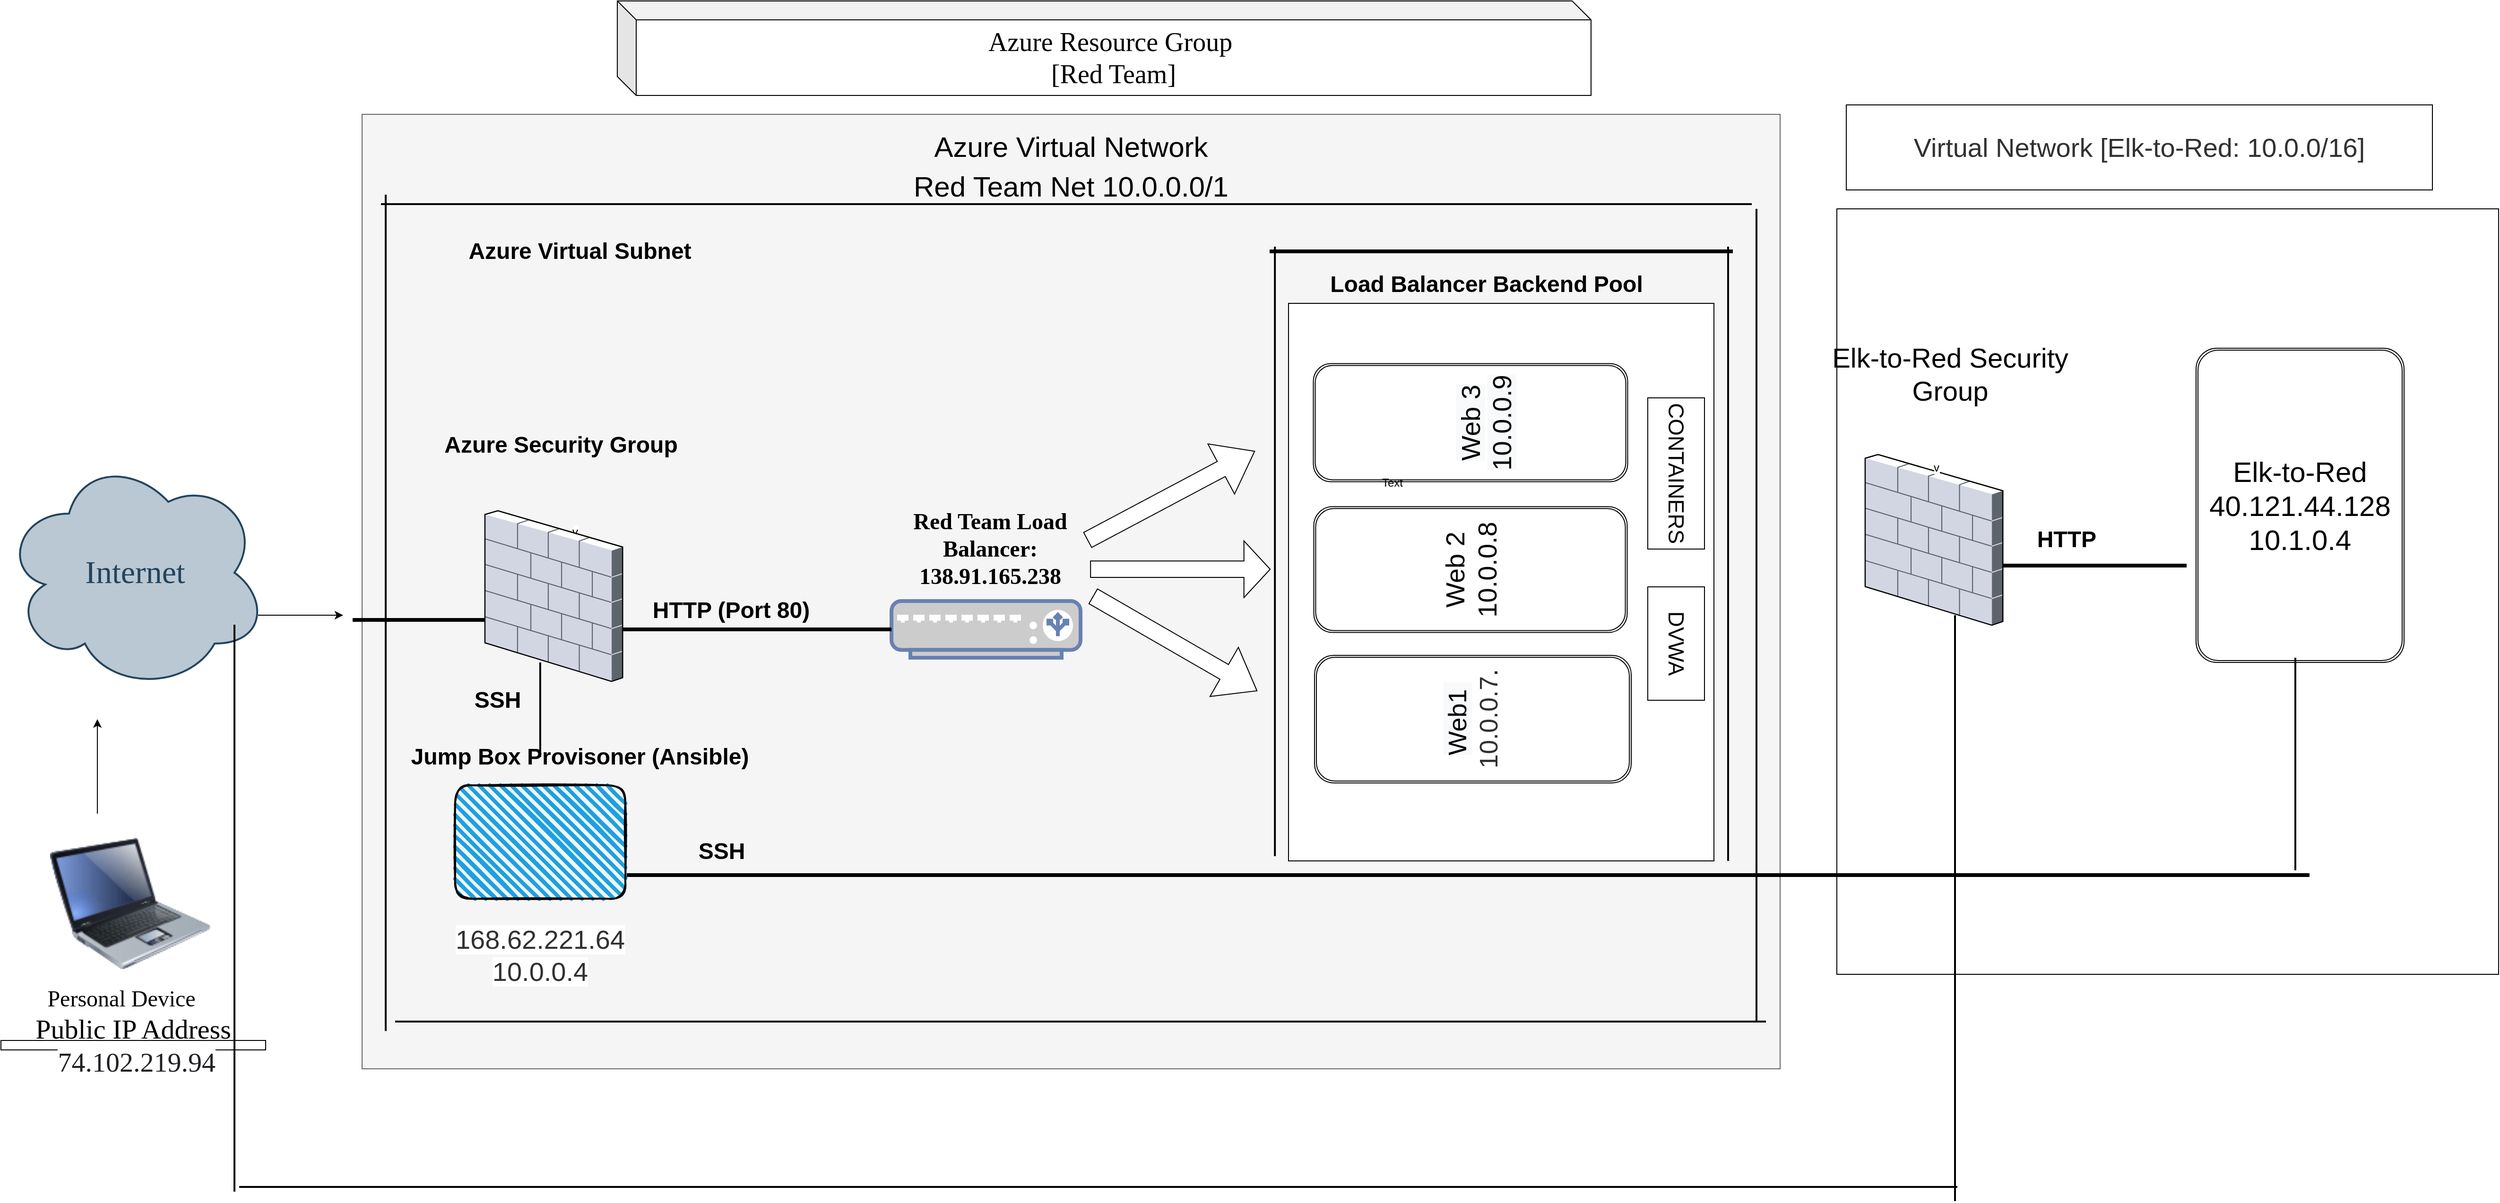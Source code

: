 <mxfile version="14.5.3" type="device"><diagram id="a45cf8ec-cd66-6f27-3ac3-be6e809c9e4a" name="Page-1"><mxGraphModel dx="2966" dy="1657" grid="1" gridSize="10" guides="1" tooltips="1" connect="1" arrows="1" fold="1" page="1" pageScale="1" pageWidth="1200" pageHeight="1920" background="#ffffff" math="0" shadow="0"><root><mxCell id="0"/><mxCell id="1" parent="0"/><mxCell id="CEYHISOgS9lQhC3bCzKc-223" value="" style="shape=ext;double=1;rounded=0;whiteSpace=wrap;html=1;" vertex="1" parent="1"><mxGeometry x="1300" y="1200" width="350" height="510" as="geometry"/></mxCell><mxCell id="CEYHISOgS9lQhC3bCzKc-215" value="" style="rounded=0;whiteSpace=wrap;html=1;" vertex="1" parent="1"><mxGeometry x="1290" y="1020" width="960" height="600" as="geometry"/></mxCell><mxCell id="CEYHISOgS9lQhC3bCzKc-220" value="" style="rounded=0;whiteSpace=wrap;html=1;" vertex="1" parent="1"><mxGeometry x="1320" y="1190" width="310" height="330" as="geometry"/></mxCell><mxCell id="CEYHISOgS9lQhC3bCzKc-205" value="" style="rounded=0;whiteSpace=wrap;html=1;" vertex="1" parent="1"><mxGeometry x="890" y="820" width="1400" height="970" as="geometry"/></mxCell><mxCell id="113" value="" style="image;html=1;image=img/lib/clip_art/computers/Laptop_128x128.png;shadow=0;strokeColor=#000000;fillColor=#FFFFFF;gradientColor=none;fontSize=18;fontColor=#F08705;fontStyle=0" parent="1" vertex="1"><mxGeometry x="510" y="1560" width="170" height="150" as="geometry"/></mxCell><mxCell id="CEYHISOgS9lQhC3bCzKc-173" value="&lt;font style=&quot;font-size: 34px&quot; face=&quot;Times New Roman&quot;&gt;Internet&lt;/font&gt;" style="ellipse;shape=cloud;whiteSpace=wrap;html=1;shadow=0;strokeColor=#23445D;fillColor=#BAC8D3;gradientColor=none;fontSize=18;fontColor=#23445D;gradientDirection=north;fontStyle=0;strokeWidth=2;" vertex="1" parent="1"><mxGeometry x="460" y="1160" width="280" height="250" as="geometry"/></mxCell><mxCell id="CEYHISOgS9lQhC3bCzKc-174" value="&lt;font style=&quot;font-size: 24px&quot; face=&quot;Times New Roman&quot;&gt;Personal Device&lt;br&gt;&amp;nbsp;&lt;/font&gt;" style="text;html=1;align=center;verticalAlign=middle;resizable=0;points=[];autosize=1;" vertex="1" parent="1"><mxGeometry x="500" y="1730" width="170" height="40" as="geometry"/></mxCell><mxCell id="CEYHISOgS9lQhC3bCzKc-179" value="" style="endArrow=classic;html=1;" edge="1" parent="1"><mxGeometry width="50" height="50" relative="1" as="geometry"><mxPoint x="730" y="1330" as="sourcePoint"/><mxPoint x="820" y="1330" as="targetPoint"/></mxGeometry></mxCell><mxCell id="CEYHISOgS9lQhC3bCzKc-183" value="&lt;span style=&quot;color: rgb(51 , 51 , 51) ; font-family: &amp;#34;times new roman&amp;#34; ; font-size: 24px&quot;&gt;&amp;nbsp;&lt;br&gt;&lt;br&gt;&lt;br&gt;&lt;br&gt;&lt;br&gt;&lt;br&gt;&lt;br&gt;&lt;br&gt;&lt;br&gt;&lt;br&gt;&lt;br&gt;&lt;br&gt;&lt;br&gt;&lt;/span&gt;" style="rounded=0;whiteSpace=wrap;html=1;" vertex="1" parent="1"><mxGeometry x="2400" y="900" width="700" height="810" as="geometry"/></mxCell><mxCell id="CEYHISOgS9lQhC3bCzKc-172" value="&lt;span id=&quot;docs-internal-guid-e092f274-7fff-8ccf-8880-5c97ae8e99b5&quot; style=&quot;font-size: 30px&quot;&gt;&lt;br&gt;&lt;p dir=&quot;ltr&quot; style=&quot;line-height: 1.38 ; margin-top: 0pt ; margin-bottom: 0pt&quot;&gt;&lt;span style=&quot;font-family: &amp;#34;arial&amp;#34; ; color: rgb(0 , 0 , 0) ; background-color: transparent ; vertical-align: baseline&quot;&gt;Azure Virtual Network&lt;/span&gt;&lt;/p&gt;&lt;p dir=&quot;ltr&quot; style=&quot;line-height: 1.38 ; margin-top: 0pt ; margin-bottom: 0pt&quot;&gt;&lt;span style=&quot;font-family: &amp;#34;arial&amp;#34; ; color: rgb(0 , 0 , 0) ; background-color: transparent ; vertical-align: baseline&quot;&gt;Red Team Net 10.0.0.0/1&lt;/span&gt;&lt;/p&gt;&lt;div&gt;&lt;span style=&quot;font-family: &amp;#34;arial&amp;#34; ; color: rgb(0 , 0 , 0) ; background-color: transparent ; vertical-align: baseline&quot;&gt;&lt;br&gt;&lt;/span&gt;&lt;/div&gt;&lt;div&gt;&lt;br&gt;&lt;/div&gt;&lt;div&gt;&lt;br&gt;&lt;/div&gt;&lt;div&gt;&lt;br&gt;&lt;/div&gt;&lt;div&gt;&lt;span style=&quot;font-family: &amp;#34;arial&amp;#34; ; color: rgb(0 , 0 , 0) ; background-color: transparent ; vertical-align: baseline&quot;&gt;&lt;br&gt;&lt;/span&gt;&lt;/div&gt;&lt;div&gt;&lt;span style=&quot;font-family: &amp;#34;arial&amp;#34; ; color: rgb(0 , 0 , 0) ; background-color: transparent ; vertical-align: baseline&quot;&gt;&lt;br&gt;&lt;/span&gt;&lt;/div&gt;&lt;div&gt;&lt;span style=&quot;font-family: &amp;#34;arial&amp;#34; ; color: rgb(0 , 0 , 0) ; background-color: transparent ; vertical-align: baseline&quot;&gt;&lt;br&gt;&lt;/span&gt;&lt;/div&gt;&lt;div&gt;&lt;span style=&quot;font-family: &amp;#34;arial&amp;#34; ; color: rgb(0 , 0 , 0) ; background-color: transparent ; vertical-align: baseline&quot;&gt;&lt;br&gt;&lt;/span&gt;&lt;/div&gt;&lt;div&gt;&lt;span style=&quot;font-family: &amp;#34;arial&amp;#34; ; color: rgb(0 , 0 , 0) ; background-color: transparent ; vertical-align: baseline&quot;&gt;&lt;br&gt;&lt;/span&gt;&lt;/div&gt;&lt;div&gt;&lt;span style=&quot;font-family: &amp;#34;arial&amp;#34; ; color: rgb(0 , 0 , 0) ; background-color: transparent ; vertical-align: baseline&quot;&gt;&lt;br&gt;&lt;/span&gt;&lt;/div&gt;&lt;div&gt;&lt;span style=&quot;font-family: &amp;#34;arial&amp;#34; ; color: rgb(0 , 0 , 0) ; background-color: transparent ; vertical-align: baseline&quot;&gt;&lt;br&gt;&lt;/span&gt;&lt;/div&gt;&lt;div&gt;&lt;span style=&quot;font-family: &amp;#34;arial&amp;#34; ; color: rgb(0 , 0 , 0) ; background-color: transparent ; vertical-align: baseline&quot;&gt;&lt;br&gt;&lt;/span&gt;&lt;/div&gt;&lt;div&gt;&lt;span style=&quot;font-family: &amp;#34;arial&amp;#34; ; color: rgb(0 , 0 , 0) ; background-color: transparent ; vertical-align: baseline&quot;&gt;&lt;br&gt;&lt;/span&gt;&lt;/div&gt;&lt;div&gt;&lt;span style=&quot;font-family: &amp;#34;arial&amp;#34; ; color: rgb(0 , 0 , 0) ; background-color: transparent ; vertical-align: baseline&quot;&gt;&lt;br&gt;&lt;/span&gt;&lt;/div&gt;&lt;div&gt;&lt;span style=&quot;font-family: &amp;#34;arial&amp;#34; ; color: rgb(0 , 0 , 0) ; background-color: transparent ; vertical-align: baseline&quot;&gt;&lt;br&gt;&lt;/span&gt;&lt;/div&gt;&lt;div&gt;&lt;span style=&quot;font-family: &amp;#34;arial&amp;#34; ; color: rgb(0 , 0 , 0) ; background-color: transparent ; vertical-align: baseline&quot;&gt;&lt;br&gt;&lt;/span&gt;&lt;/div&gt;&lt;div&gt;&lt;span style=&quot;font-family: &amp;#34;arial&amp;#34; ; color: rgb(0 , 0 , 0) ; background-color: transparent ; vertical-align: baseline&quot;&gt;&lt;br&gt;&lt;/span&gt;&lt;/div&gt;&lt;div&gt;&lt;span style=&quot;font-family: &amp;#34;arial&amp;#34; ; color: rgb(0 , 0 , 0) ; background-color: transparent ; vertical-align: baseline&quot;&gt;&lt;br&gt;&lt;/span&gt;&lt;/div&gt;&lt;div&gt;&lt;span style=&quot;font-family: &amp;#34;arial&amp;#34; ; color: rgb(0 , 0 , 0) ; background-color: transparent ; vertical-align: baseline&quot;&gt;&lt;br&gt;&lt;/span&gt;&lt;/div&gt;&lt;div&gt;&lt;span style=&quot;font-family: &amp;#34;arial&amp;#34; ; color: rgb(0 , 0 , 0) ; background-color: transparent ; vertical-align: baseline&quot;&gt;&lt;br&gt;&lt;/span&gt;&lt;/div&gt;&lt;div&gt;&lt;span style=&quot;font-family: &amp;#34;arial&amp;#34; ; color: rgb(0 , 0 , 0) ; background-color: transparent ; vertical-align: baseline&quot;&gt;&lt;br&gt;&lt;/span&gt;&lt;/div&gt;&lt;div&gt;&lt;span style=&quot;font-family: &amp;#34;arial&amp;#34; ; color: rgb(0 , 0 , 0) ; background-color: transparent ; vertical-align: baseline&quot;&gt;&lt;br&gt;&lt;/span&gt;&lt;/div&gt;&lt;div&gt;&lt;span style=&quot;font-family: &amp;#34;arial&amp;#34; ; color: rgb(0 , 0 , 0) ; background-color: transparent ; vertical-align: baseline&quot;&gt;&lt;br&gt;&lt;/span&gt;&lt;/div&gt;&lt;div&gt;&lt;span style=&quot;font-family: &amp;#34;arial&amp;#34; ; color: rgb(0 , 0 , 0) ; background-color: transparent ; vertical-align: baseline&quot;&gt;&lt;br&gt;&lt;/span&gt;&lt;/div&gt;&lt;div&gt;&lt;span style=&quot;font-family: &amp;#34;arial&amp;#34; ; color: rgb(0 , 0 , 0) ; background-color: transparent ; vertical-align: baseline&quot;&gt;&lt;br&gt;&lt;/span&gt;&lt;/div&gt;&lt;div&gt;&lt;br&gt;&lt;/div&gt;&lt;/span&gt;" style="rounded=0;whiteSpace=wrap;html=1;fillColor=#f5f5f5;strokeColor=#666666;fontColor=#333333;" vertex="1" parent="1"><mxGeometry x="840" y="800" width="1500" height="1010" as="geometry"/></mxCell><mxCell id="CEYHISOgS9lQhC3bCzKc-187" value="" style="endArrow=classic;html=1;" edge="1" parent="1"><mxGeometry width="50" height="50" relative="1" as="geometry"><mxPoint x="560" y="1540" as="sourcePoint"/><mxPoint x="560" y="1440" as="targetPoint"/></mxGeometry></mxCell><mxCell id="CEYHISOgS9lQhC3bCzKc-181" value="&lt;font style=&quot;font-size: 29px&quot;&gt;&lt;font face=&quot;Times New Roman&quot; style=&quot;font-size: 29px&quot;&gt;Public IP Address&lt;br&gt;&amp;nbsp;&lt;span style=&quot;background-color: rgb(255 , 255 , 255) ; color: rgb(32 , 33 , 36) ; text-align: left&quot;&gt;74.102.219.94&lt;/span&gt;&lt;/font&gt;&lt;br&gt;&lt;/font&gt;" style="rounded=0;whiteSpace=wrap;html=1;" vertex="1" parent="1"><mxGeometry x="458" y="1780" width="280" height="10" as="geometry"/></mxCell><mxCell id="CEYHISOgS9lQhC3bCzKc-198" value="" style="line;strokeWidth=4;html=1;perimeter=backbonePerimeter;points=[];outlineConnect=0;" vertex="1" parent="1"><mxGeometry x="830" y="1330" width="140" height="10" as="geometry"/></mxCell><mxCell id="CEYHISOgS9lQhC3bCzKc-200" value="Jump Box Provisoner (Ansible)" style="text;strokeColor=none;fillColor=none;html=1;fontSize=24;fontStyle=1;verticalAlign=middle;align=center;" vertex="1" parent="1"><mxGeometry x="1020" y="1460" width="100" height="40" as="geometry"/></mxCell><mxCell id="CEYHISOgS9lQhC3bCzKc-202" value="&lt;font style=&quot;font-size: 28px&quot;&gt;&lt;span style=&quot;color: rgb(50 , 49 , 48) ; font-family: &amp;#34;az_ea_font&amp;#34; , &amp;#34;segoe ui&amp;#34; , &amp;#34;az_font&amp;#34; , , , &amp;#34;blinkmacsystemfont&amp;#34; , &amp;#34;roboto&amp;#34; , &amp;#34;oxygen&amp;#34; , &amp;#34;ubuntu&amp;#34; , &amp;#34;cantarell&amp;#34; , &amp;#34;open sans&amp;#34; , &amp;#34;helvetica neue&amp;#34; , sans-serif ; font-weight: 400 ; background-color: rgb(255 , 255 , 255)&quot;&gt;&lt;font style=&quot;font-size: 28px&quot;&gt;168.62.221.64&lt;br&gt;&lt;/font&gt;&lt;/span&gt;&lt;span style=&quot;color: rgb(50 , 49 , 48) ; font-family: &amp;#34;az_ea_font&amp;#34; , &amp;#34;segoe ui&amp;#34; , &amp;#34;az_font&amp;#34; , , , &amp;#34;blinkmacsystemfont&amp;#34; , &amp;#34;roboto&amp;#34; , &amp;#34;oxygen&amp;#34; , &amp;#34;ubuntu&amp;#34; , &amp;#34;cantarell&amp;#34; , &amp;#34;open sans&amp;#34; , &amp;#34;helvetica neue&amp;#34; , sans-serif ; font-weight: 400 ; background-color: rgb(255 , 255 , 255)&quot;&gt;10.0.0.4&lt;/span&gt;&lt;/font&gt;&lt;span style=&quot;color: rgb(50 , 49 , 48) ; font-family: &amp;#34;az_ea_font&amp;#34; , &amp;#34;segoe ui&amp;#34; , &amp;#34;az_font&amp;#34; , , , &amp;#34;blinkmacsystemfont&amp;#34; , &amp;#34;roboto&amp;#34; , &amp;#34;oxygen&amp;#34; , &amp;#34;ubuntu&amp;#34; , &amp;#34;cantarell&amp;#34; , &amp;#34;open sans&amp;#34; , &amp;#34;helvetica neue&amp;#34; , sans-serif ; font-weight: 400 ; background-color: rgb(255 , 255 , 255)&quot;&gt;&lt;font style=&quot;font-size: 24px&quot;&gt;&lt;br&gt;&lt;/font&gt;&lt;/span&gt;" style="text;strokeColor=none;fillColor=none;html=1;fontSize=24;fontStyle=1;verticalAlign=middle;align=center;" vertex="1" parent="1"><mxGeometry x="978.44" y="1670" width="100" height="40" as="geometry"/></mxCell><mxCell id="CEYHISOgS9lQhC3bCzKc-180" value="&lt;font style=&quot;font-size: 28px&quot; face=&quot;Times New Roman&quot;&gt;Azure Resource Group&amp;nbsp;&lt;br&gt;[Red Team]&lt;/font&gt;" style="shape=cube;whiteSpace=wrap;html=1;boundedLbl=1;backgroundOutline=1;darkOpacity=0.05;darkOpacity2=0.1;" vertex="1" parent="1"><mxGeometry x="1110" y="680" width="1030" height="100" as="geometry"/></mxCell><mxCell id="CEYHISOgS9lQhC3bCzKc-203" value="SSH" style="text;strokeColor=none;fillColor=none;html=1;fontSize=24;fontStyle=1;verticalAlign=middle;align=center;" vertex="1" parent="1"><mxGeometry x="933.44" y="1400" width="100" height="40" as="geometry"/></mxCell><mxCell id="CEYHISOgS9lQhC3bCzKc-212" value="" style="fontColor=#0066CC;verticalAlign=top;verticalLabelPosition=bottom;labelPosition=center;align=center;html=1;outlineConnect=0;fillColor=#CCCCCC;strokeColor=#6881B3;gradientColor=none;gradientDirection=north;strokeWidth=2;shape=mxgraph.networks.load_balancer;" vertex="1" parent="1"><mxGeometry x="1400" y="1315" width="200" height="60" as="geometry"/></mxCell><mxCell id="CEYHISOgS9lQhC3bCzKc-214" value="&lt;font&gt;&lt;font&gt;&lt;font style=&quot;font-size: 24px&quot; face=&quot;Tahoma&quot;&gt;&lt;b&gt;Red Team Load Balancer: 138.91.165.238&lt;/b&gt;&lt;/font&gt;&lt;br&gt;&lt;/font&gt;&lt;/font&gt;" style="text;html=1;strokeColor=none;fillColor=none;align=center;verticalAlign=middle;whiteSpace=wrap;rounded=0;" vertex="1" parent="1"><mxGeometry x="1379" y="1210" width="251" height="99" as="geometry"/></mxCell><mxCell id="CEYHISOgS9lQhC3bCzKc-219" value="" style="line;strokeWidth=4;html=1;perimeter=backbonePerimeter;points=[];outlineConnect=0;" vertex="1" parent="1"><mxGeometry x="1110" y="1340" width="290" height="10" as="geometry"/></mxCell><mxCell id="CEYHISOgS9lQhC3bCzKc-253" value="v&lt;span style=&quot;color: rgba(0 , 0 , 0 , 0) ; font-family: monospace ; font-size: 0px ; background-color: rgb(248 , 249 , 250)&quot;&gt;%3CmxGraphModel%3E%3Croot%3E%3CmxCell%20id%3D%220%22%2F%3E%3CmxCell%20id%3D%221%22%20parent%3D%220%22%2F%3E%3CmxCell%20id%3D%222%22%20value%3D%22%22%20style%3D%22shape%3Dimage%3Bhtml%3D1%3BverticalAlign%3Dtop%3BverticalLabelPosition%3Dbottom%3BlabelBackgroundColor%3D%23ffffff%3BimageAspect%3D0%3Baspect%3Dfixed%3Bimage%3Dhttps%3A%2F%2Fcdn3.iconfinder.com%2Fdata%2Ficons%2Ffunky%2F136%2FFire-128.png%22%20vertex%3D%221%22%20parent%3D%221%22%3E%3CmxGeometry%20x%3D%221028.44%22%20y%3D%221180%22%20width%3D%2250%22%20height%3D%2250%22%20as%3D%22geometry%22%2F%3E%3C%2FmxCell%3E%3C%2Froot%3E%3C%2FmxGraphModel%3E&lt;/span&gt;" style="shape=image;html=1;verticalAlign=top;verticalLabelPosition=bottom;labelBackgroundColor=#ffffff;imageAspect=0;aspect=fixed;image=https://cdn3.iconfinder.com/data/icons/funky/136/Fire-128.png" vertex="1" parent="1"><mxGeometry x="1040" y="1178.47" width="50" height="50" as="geometry"/></mxCell><mxCell id="CEYHISOgS9lQhC3bCzKc-256" value="" style="line;strokeWidth=2;direction=south;html=1;" vertex="1" parent="1"><mxGeometry x="1023.44" y="1380" width="10" height="100" as="geometry"/></mxCell><mxCell id="CEYHISOgS9lQhC3bCzKc-257" value="Azure Security Group" style="text;strokeColor=none;fillColor=none;html=1;fontSize=24;fontStyle=1;verticalAlign=middle;align=center;" vertex="1" parent="1"><mxGeometry x="1000" y="1130" width="100" height="40" as="geometry"/></mxCell><mxCell id="CEYHISOgS9lQhC3bCzKc-260" value="" style="line;strokeWidth=4;html=1;perimeter=backbonePerimeter;points=[];outlineConnect=0;" vertex="1" parent="1"><mxGeometry x="1120" y="1600" width="1780" height="10" as="geometry"/></mxCell><mxCell id="CEYHISOgS9lQhC3bCzKc-261" value="SSH" style="text;strokeColor=none;fillColor=none;html=1;fontSize=24;fontStyle=1;verticalAlign=middle;align=center;" vertex="1" parent="1"><mxGeometry x="1170" y="1560" width="100" height="40" as="geometry"/></mxCell><mxCell id="CEYHISOgS9lQhC3bCzKc-252" value="" style="verticalLabelPosition=bottom;aspect=fixed;html=1;verticalAlign=top;strokeColor=none;align=center;outlineConnect=0;shape=mxgraph.citrix.firewall;rotation=0;" vertex="1" parent="1"><mxGeometry x="970" y="1219.5" width="145.56" height="180.5" as="geometry"/></mxCell><mxCell id="CEYHISOgS9lQhC3bCzKc-199" value="" style="rounded=1;whiteSpace=wrap;html=1;strokeWidth=2;fillWeight=4;hachureGap=8;hachureAngle=45;fillColor=#1ba1e2;sketch=1;" vertex="1" parent="1"><mxGeometry x="938.44" y="1510" width="180" height="120" as="geometry"/></mxCell><mxCell id="CEYHISOgS9lQhC3bCzKc-271" value="HTTP (Port 80)" style="text;strokeColor=none;fillColor=none;html=1;fontSize=24;fontStyle=1;verticalAlign=middle;align=center;" vertex="1" parent="1"><mxGeometry x="1180" y="1310" width="100" height="30" as="geometry"/></mxCell><mxCell id="CEYHISOgS9lQhC3bCzKc-272" value="" style="rounded=0;whiteSpace=wrap;html=1;" vertex="1" parent="1"><mxGeometry x="1820" y="1000" width="450" height="590" as="geometry"/></mxCell><mxCell id="CEYHISOgS9lQhC3bCzKc-274" value="" style="shape=singleArrow;direction=west;whiteSpace=wrap;html=1;rotation=-208;" vertex="1" parent="1"><mxGeometry x="1595.85" y="1173.47" width="200" height="60" as="geometry"/></mxCell><mxCell id="CEYHISOgS9lQhC3bCzKc-275" value="" style="shape=singleArrow;direction=west;whiteSpace=wrap;html=1;rotation=-180;arrowWidth=0.29;arrowSize=0.146;" vertex="1" parent="1"><mxGeometry x="1610.59" y="1251.35" width="190" height="60" as="geometry"/></mxCell><mxCell id="CEYHISOgS9lQhC3bCzKc-276" value="" style="shape=singleArrow;direction=west;whiteSpace=wrap;html=1;rotation=-150;" vertex="1" parent="1"><mxGeometry x="1600" y="1330" width="200" height="60" as="geometry"/></mxCell><mxCell id="CEYHISOgS9lQhC3bCzKc-227" value="&lt;font style=&quot;font-size: 27px&quot;&gt;&lt;span style=&quot;background-color: rgb(248 , 249 , 250)&quot;&gt;Web1&amp;nbsp;&lt;br&gt;&lt;/span&gt;&lt;span style=&quot;color: rgb(50 , 49 , 48) ; font-family: &amp;#34;az_ea_font&amp;#34; , &amp;#34;segoe ui&amp;#34; , &amp;#34;az_font&amp;#34; , , , &amp;#34;blinkmacsystemfont&amp;#34; , &amp;#34;roboto&amp;#34; , &amp;#34;oxygen&amp;#34; , &amp;#34;ubuntu&amp;#34; , &amp;#34;cantarell&amp;#34; , &amp;#34;open sans&amp;#34; , &amp;#34;helvetica neue&amp;#34; , sans-serif ; background-color: rgb(255 , 255 , 255)&quot;&gt;10.0.0.7&lt;/span&gt;.&lt;/font&gt;" style="shape=ext;double=1;rounded=1;whiteSpace=wrap;html=1;rotation=-90;" vertex="1" parent="1"><mxGeometry x="1947.5" y="1272.5" width="135" height="335" as="geometry"/></mxCell><mxCell id="CEYHISOgS9lQhC3bCzKc-228" value="&lt;font style=&quot;font-size: 28px&quot;&gt;&lt;font face=&quot;helvetica&quot;&gt;Web 2&lt;br&gt;&lt;/font&gt;10.0.0.8&lt;br&gt;&lt;/font&gt;" style="shape=ext;double=1;rounded=1;whiteSpace=wrap;html=1;rotation=-90;" vertex="1" parent="1"><mxGeometry x="1945.94" y="1115.94" width="133.12" height="331.55" as="geometry"/></mxCell><mxCell id="CEYHISOgS9lQhC3bCzKc-229" value="&lt;font style=&quot;font-size: 28px&quot;&gt;&lt;br&gt;&lt;br&gt;&lt;br style=&quot;color: rgb(0 , 0 , 0) ; font-style: normal ; font-weight: 400 ; letter-spacing: normal ; text-align: center ; text-indent: 0px ; text-transform: none ; word-spacing: 0px ; background-color: rgb(248 , 249 , 250)&quot;&gt;&lt;br style=&quot;color: rgb(0 , 0 , 0) ; font-style: normal ; font-weight: 400 ; letter-spacing: normal ; text-align: center ; text-indent: 0px ; text-transform: none ; word-spacing: 0px ; background-color: rgb(248 , 249 , 250)&quot;&gt;&lt;span style=&quot;color: rgb(0 , 0 , 0) ; font-style: normal ; font-weight: 400 ; letter-spacing: normal ; text-align: center ; text-indent: 0px ; text-transform: none ; word-spacing: 0px ; background-color: rgb(248 , 249 , 250) ; display: inline ; float: none&quot;&gt;Web 3&lt;br&gt;10.0.0.9&lt;br&gt;&lt;/span&gt;&lt;br&gt;&lt;br style=&quot;color: rgb(0 , 0 , 0) ; font-style: normal ; font-weight: 400 ; letter-spacing: normal ; text-align: center ; text-indent: 0px ; text-transform: none ; word-spacing: 0px ; background-color: rgb(248 , 249 , 250)&quot;&gt;&lt;br&gt;&lt;/font&gt;" style="shape=ext;double=1;rounded=1;whiteSpace=wrap;html=1;rotation=-90;" vertex="1" parent="1"><mxGeometry x="1950" y="960" width="125" height="332.5" as="geometry"/></mxCell><mxCell id="CEYHISOgS9lQhC3bCzKc-277" value="" style="line;strokeWidth=2;direction=south;html=1;" vertex="1" parent="1"><mxGeometry x="1800.59" y="940" width="10" height="645" as="geometry"/></mxCell><mxCell id="CEYHISOgS9lQhC3bCzKc-278" value="" style="line;strokeWidth=2;direction=south;html=1;" vertex="1" parent="1"><mxGeometry x="2280" y="940" width="10" height="650" as="geometry"/></mxCell><mxCell id="CEYHISOgS9lQhC3bCzKc-279" value="" style="line;strokeWidth=4;html=1;perimeter=backbonePerimeter;points=[];outlineConnect=0;" vertex="1" parent="1"><mxGeometry x="1800" y="940" width="490" height="10" as="geometry"/></mxCell><mxCell id="CEYHISOgS9lQhC3bCzKc-280" value="Load Balancer Backend Pool" style="text;strokeColor=none;fillColor=none;html=1;fontSize=24;fontStyle=1;verticalAlign=middle;align=center;" vertex="1" parent="1"><mxGeometry x="1979.06" y="960" width="100" height="40" as="geometry"/></mxCell><mxCell id="CEYHISOgS9lQhC3bCzKc-282" value="&lt;font style=&quot;font-size: 23px&quot;&gt;DVWA&lt;/font&gt;" style="rounded=0;whiteSpace=wrap;html=1;rotation=90;" vertex="1" parent="1"><mxGeometry x="2170" y="1330" width="120" height="60" as="geometry"/></mxCell><mxCell id="CEYHISOgS9lQhC3bCzKc-283" value="&lt;span style=&quot;font-size: 23px&quot;&gt;CONTAINERS&lt;/span&gt;" style="rounded=0;whiteSpace=wrap;html=1;rotation=90;" vertex="1" parent="1"><mxGeometry x="2150" y="1150" width="160" height="60" as="geometry"/></mxCell><mxCell id="CEYHISOgS9lQhC3bCzKc-284" value="" style="line;strokeWidth=2;direction=south;html=1;" vertex="1" parent="1"><mxGeometry x="860" y="885" width="10" height="885" as="geometry"/></mxCell><mxCell id="CEYHISOgS9lQhC3bCzKc-285" value="" style="line;strokeWidth=2;direction=south;html=1;" vertex="1" parent="1"><mxGeometry x="2310" y="900" width="10" height="860" as="geometry"/></mxCell><mxCell id="CEYHISOgS9lQhC3bCzKc-286" value="" style="line;strokeWidth=2;direction=south;html=1;rotation=-90;" vertex="1" parent="1"><mxGeometry x="1595" y="1035" width="10" height="1450" as="geometry"/></mxCell><mxCell id="CEYHISOgS9lQhC3bCzKc-287" value="" style="line;strokeWidth=2;direction=south;html=1;rotation=-90;" vertex="1" parent="1"><mxGeometry x="1580" y="170" width="10" height="1450" as="geometry"/></mxCell><mxCell id="CEYHISOgS9lQhC3bCzKc-288" value="Azure Virtual Subnet" style="text;strokeColor=none;fillColor=none;html=1;fontSize=24;fontStyle=1;verticalAlign=middle;align=center;" vertex="1" parent="1"><mxGeometry x="980" y="925" width="180" height="40" as="geometry"/></mxCell><mxCell id="CEYHISOgS9lQhC3bCzKc-289" value="" style="line;strokeWidth=2;direction=south;html=1;" vertex="1" parent="1"><mxGeometry x="700" y="1340" width="10" height="600" as="geometry"/></mxCell><mxCell id="CEYHISOgS9lQhC3bCzKc-290" value="" style="line;strokeWidth=2;direction=south;html=1;rotation=-90;" vertex="1" parent="1"><mxGeometry x="1613.75" y="1026.25" width="10" height="1817.5" as="geometry"/></mxCell><mxCell id="CEYHISOgS9lQhC3bCzKc-292" value="" style="verticalLabelPosition=bottom;aspect=fixed;html=1;verticalAlign=top;strokeColor=none;align=center;outlineConnect=0;shape=mxgraph.citrix.firewall;rotation=0;" vertex="1" parent="1"><mxGeometry x="2430" y="1160" width="145.56" height="180.5" as="geometry"/></mxCell><mxCell id="CEYHISOgS9lQhC3bCzKc-293" value="v&lt;span style=&quot;color: rgba(0 , 0 , 0 , 0) ; font-family: monospace ; font-size: 0px ; background-color: rgb(248 , 249 , 250)&quot;&gt;%3CmxGraphModel%3E%3Croot%3E%3CmxCell%20id%3D%220%22%2F%3E%3CmxCell%20id%3D%221%22%20parent%3D%220%22%2F%3E%3CmxCell%20id%3D%222%22%20value%3D%22%22%20style%3D%22shape%3Dimage%3Bhtml%3D1%3BverticalAlign%3Dtop%3BverticalLabelPosition%3Dbottom%3BlabelBackgroundColor%3D%23ffffff%3BimageAspect%3D0%3Baspect%3Dfixed%3Bimage%3Dhttps%3A%2F%2Fcdn3.iconfinder.com%2Fdata%2Ficons%2Ffunky%2F136%2FFire-128.png%22%20vertex%3D%221%22%20parent%3D%221%22%3E%3CmxGeometry%20x%3D%221028.44%22%20y%3D%221180%22%20width%3D%2250%22%20height%3D%2250%22%20as%3D%22geometry%22%2F%3E%3C%2FmxCell%3E%3C%2Froot%3E%3C%2FmxGraphModel%3E&lt;/span&gt;" style="shape=image;html=1;verticalAlign=top;verticalLabelPosition=bottom;labelBackgroundColor=#ffffff;imageAspect=0;aspect=fixed;image=https://cdn3.iconfinder.com/data/icons/funky/136/Fire-128.png" vertex="1" parent="1"><mxGeometry x="2480" y="1110" width="50" height="50" as="geometry"/></mxCell><mxCell id="CEYHISOgS9lQhC3bCzKc-294" value="Text" style="text;html=1;strokeColor=none;fillColor=none;align=center;verticalAlign=middle;whiteSpace=wrap;rounded=0;" vertex="1" parent="1"><mxGeometry x="1910" y="1180" width="40" height="20" as="geometry"/></mxCell><mxCell id="CEYHISOgS9lQhC3bCzKc-298" value="&lt;div style=&quot;text-align: left&quot;&gt;&lt;span style=&quot;font-size: 28px&quot;&gt;&lt;font color=&quot;#323130&quot;&gt;Virtual Network [Elk-to-Red: 10.0.0/16]&lt;/font&gt;&lt;/span&gt;&lt;/div&gt;&lt;div class=&quot;fxs-copyfield-wrapper&quot; style=&quot;font-weight: inherit ; white-space: normal ; position: absolute ; top: 0px ; right: 0px ; width: 24px ; height: 18px ; outline: none ; font-size: 28px&quot;&gt;&lt;div class=&quot;fxs-copyfield fxc-base msportalfx-form-formelement&quot; style=&quot;font-weight: inherit ; position: absolute ; width: 24px ; top: 0px ; right: 0px ; opacity: 0 ; outline: none&quot;&gt;&lt;div class=&quot;azc-formElementSubLabelContainer&quot; style=&quot;font-weight: inherit ; outline: none&quot;&gt;&lt;div class=&quot;azc-formElementContainer&quot; style=&quot;font-weight: inherit ; outline: none&quot;&gt;&lt;/div&gt;&lt;/div&gt;&lt;/div&gt;&lt;/div&gt;" style="rounded=0;whiteSpace=wrap;html=1;" vertex="1" parent="1"><mxGeometry x="2410" y="790" width="620" height="90" as="geometry"/></mxCell><mxCell id="CEYHISOgS9lQhC3bCzKc-299" value="&lt;font style=&quot;font-size: 29px&quot;&gt;Elk-to-Red Security Group&lt;br&gt;&lt;/font&gt;" style="text;html=1;strokeColor=none;fillColor=none;align=center;verticalAlign=middle;whiteSpace=wrap;rounded=0;" vertex="1" parent="1"><mxGeometry x="2390" y="1060" width="260" height="30" as="geometry"/></mxCell><mxCell id="CEYHISOgS9lQhC3bCzKc-301" value="" style="line;strokeWidth=4;html=1;perimeter=backbonePerimeter;points=[];outlineConnect=0;" vertex="1" parent="1"><mxGeometry x="2575.56" y="1272.5" width="194.44" height="10" as="geometry"/></mxCell><mxCell id="CEYHISOgS9lQhC3bCzKc-303" value="HTTP&amp;nbsp;" style="text;strokeColor=none;fillColor=none;html=1;fontSize=24;fontStyle=1;verticalAlign=middle;align=center;" vertex="1" parent="1"><mxGeometry x="2595.56" y="1235.25" width="100" height="30" as="geometry"/></mxCell><mxCell id="CEYHISOgS9lQhC3bCzKc-304" value="&lt;font style=&quot;font-size: 30px&quot;&gt;Elk-to-Red&lt;br&gt;&lt;span style=&quot;font-family: &amp;#34;az_ea_font&amp;#34; , &amp;#34;segoe ui&amp;#34; , &amp;#34;az_font&amp;#34; , , , &amp;#34;blinkmacsystemfont&amp;#34; , &amp;#34;roboto&amp;#34; , &amp;#34;oxygen&amp;#34; , &amp;#34;ubuntu&amp;#34; , &amp;#34;cantarell&amp;#34; , &amp;#34;open sans&amp;#34; , &amp;#34;helvetica neue&amp;#34; , sans-serif ; background-color: rgb(255 , 255 , 255)&quot;&gt;40.121.44.128&lt;br&gt;&lt;/span&gt;10.1.0.4&lt;br&gt;&lt;/font&gt;" style="shape=ext;double=1;rounded=1;whiteSpace=wrap;html=1;rotation=0;arcSize=10;" vertex="1" parent="1"><mxGeometry x="2780" y="1047.5" width="220" height="332.5" as="geometry"/></mxCell><mxCell id="CEYHISOgS9lQhC3bCzKc-305" value="" style="line;strokeWidth=2;direction=south;html=1;" vertex="1" parent="1"><mxGeometry x="700" y="1340" width="10" height="600" as="geometry"/></mxCell><mxCell id="CEYHISOgS9lQhC3bCzKc-306" value="" style="line;strokeWidth=2;direction=south;html=1;" vertex="1" parent="1"><mxGeometry x="2520" y="1330" width="10" height="620" as="geometry"/></mxCell><mxCell id="CEYHISOgS9lQhC3bCzKc-308" value="" style="line;strokeWidth=2;direction=south;html=1;" vertex="1" parent="1"><mxGeometry x="2880" y="1375" width="10" height="225" as="geometry"/></mxCell></root></mxGraphModel></diagram></mxfile>